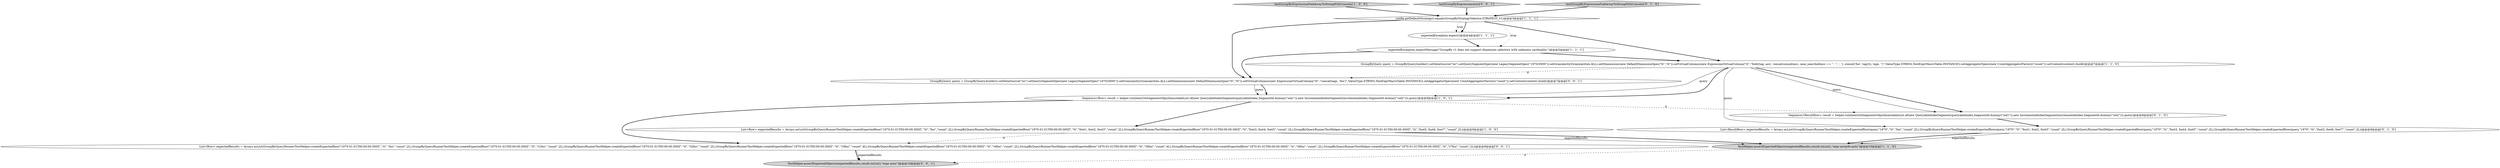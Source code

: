 digraph {
0 [style = filled, label = "config.getDefaultStrategy().equals(GroupByStrategySelector.STRATEGY_V1)@@@3@@@['1', '1', '1']", fillcolor = white, shape = diamond image = "AAA0AAABBB1BBB"];
3 [style = filled, label = "testGroupByExpressionFoldArrayToStringWithConcats['1', '0', '0']", fillcolor = lightgray, shape = diamond image = "AAA0AAABBB1BBB"];
12 [style = filled, label = "testGroupByExpressionAuto['0', '0', '1']", fillcolor = lightgray, shape = diamond image = "AAA0AAABBB3BBB"];
13 [style = filled, label = "TestHelper.assertExpectedObjects(expectedResults,result.toList(),\"expr-auto\")@@@10@@@['0', '0', '1']", fillcolor = lightgray, shape = ellipse image = "AAA0AAABBB3BBB"];
9 [style = filled, label = "testGroupByExpressionFoldArrayToStringWithConcats['0', '1', '0']", fillcolor = lightgray, shape = diamond image = "AAA0AAABBB2BBB"];
1 [style = filled, label = "Sequence<Row> result = helper.runQueryOnSegmentsObjs(ImmutableList.of(new QueryableIndexSegment(queryableIndex,SegmentId.dummy(\"sid1\")),new IncrementalIndexSegment(incrementalIndex,SegmentId.dummy(\"sid2\"))),query)@@@8@@@['1', '0', '1']", fillcolor = white, shape = ellipse image = "AAA0AAABBB1BBB"];
5 [style = filled, label = "GroupByQuery query = GroupByQuery.builder().setDataSource(\"xx\").setQuerySegmentSpec(new LegacySegmentSpec(\"1970/3000\")).setGranularity(Granularities.ALL).setDimensions(new DefaultDimensionSpec(\"tt\",\"tt\")).setVirtualColumns(new ExpressionVirtualColumn(\"tt\",\"fold((tag, acc)  concat(concat(acc, case_searched(acc == '', '', ', '), concat('foo', tag)))), tags, '')\",ValueType.STRING,TestExprMacroTable.INSTANCE)).setAggregatorSpecs(new CountAggregatorFactory(\"count\")).setContext(context).build()@@@7@@@['1', '1', '0']", fillcolor = white, shape = ellipse image = "AAA0AAABBB1BBB"];
11 [style = filled, label = "List<Row> expectedResults = Arrays.asList(GroupByQueryRunnerTestHelper.createExpectedRow(\"1970-01-01T00:00:00.000Z\",\"tt\",\"foo\",\"count\",2L),GroupByQueryRunnerTestHelper.createExpectedRow(\"1970-01-01T00:00:00.000Z\",\"tt\",\"t1foo\",\"count\",2L),GroupByQueryRunnerTestHelper.createExpectedRow(\"1970-01-01T00:00:00.000Z\",\"tt\",\"t2foo\",\"count\",2L),GroupByQueryRunnerTestHelper.createExpectedRow(\"1970-01-01T00:00:00.000Z\",\"tt\",\"t3foo\",\"count\",4L),GroupByQueryRunnerTestHelper.createExpectedRow(\"1970-01-01T00:00:00.000Z\",\"tt\",\"t4foo\",\"count\",2L),GroupByQueryRunnerTestHelper.createExpectedRow(\"1970-01-01T00:00:00.000Z\",\"tt\",\"t5foo\",\"count\",4L),GroupByQueryRunnerTestHelper.createExpectedRow(\"1970-01-01T00:00:00.000Z\",\"tt\",\"t6foo\",\"count\",2L),GroupByQueryRunnerTestHelper.createExpectedRow(\"1970-01-01T00:00:00.000Z\",\"tt\",\"t7foo\",\"count\",2L))@@@9@@@['0', '0', '1']", fillcolor = white, shape = ellipse image = "AAA0AAABBB3BBB"];
8 [style = filled, label = "List<ResultRow> expectedResults = Arrays.asList(GroupByQueryRunnerTestHelper.createExpectedRow(query,\"1970\",\"tt\",\"foo\",\"count\",2L),GroupByQueryRunnerTestHelper.createExpectedRow(query,\"1970\",\"tt\",\"foot1, foot2, foot3\",\"count\",2L),GroupByQueryRunnerTestHelper.createExpectedRow(query,\"1970\",\"tt\",\"foot3, foot4, foot5\",\"count\",2L),GroupByQueryRunnerTestHelper.createExpectedRow(query,\"1970\",\"tt\",\"foot5, foot6, foot7\",\"count\",2L))@@@9@@@['0', '1', '0']", fillcolor = white, shape = ellipse image = "AAA0AAABBB2BBB"];
10 [style = filled, label = "Sequence<ResultRow> result = helper.runQueryOnSegmentsObjs(ImmutableList.of(new QueryableIndexSegment(queryableIndex,SegmentId.dummy(\"sid1\")),new IncrementalIndexSegment(incrementalIndex,SegmentId.dummy(\"sid2\"))),query)@@@8@@@['0', '1', '0']", fillcolor = white, shape = ellipse image = "AAA1AAABBB2BBB"];
2 [style = filled, label = "TestHelper.assertExpectedObjects(expectedResults,result.toList(),\"expr-arrayfn-auto\")@@@10@@@['1', '1', '0']", fillcolor = lightgray, shape = ellipse image = "AAA0AAABBB1BBB"];
7 [style = filled, label = "List<Row> expectedResults = Arrays.asList(GroupByQueryRunnerTestHelper.createExpectedRow(\"1970-01-01T00:00:00.000Z\",\"tt\",\"foo\",\"count\",2L),GroupByQueryRunnerTestHelper.createExpectedRow(\"1970-01-01T00:00:00.000Z\",\"tt\",\"foot1, foot2, foot3\",\"count\",2L),GroupByQueryRunnerTestHelper.createExpectedRow(\"1970-01-01T00:00:00.000Z\",\"tt\",\"foot3, foot4, foot5\",\"count\",2L),GroupByQueryRunnerTestHelper.createExpectedRow(\"1970-01-01T00:00:00.000Z\",\"tt\",\"foot5, foot6, foot7\",\"count\",2L))@@@9@@@['1', '0', '0']", fillcolor = white, shape = ellipse image = "AAA0AAABBB1BBB"];
14 [style = filled, label = "GroupByQuery query = GroupByQuery.builder().setDataSource(\"xx\").setQuerySegmentSpec(new LegacySegmentSpec(\"1970/3000\")).setGranularity(Granularities.ALL).setDimensions(new DefaultDimensionSpec(\"tt\",\"tt\")).setVirtualColumns(new ExpressionVirtualColumn(\"tt\",\"concat(tags, 'foo')\",ValueType.STRING,TestExprMacroTable.INSTANCE)).setAggregatorSpecs(new CountAggregatorFactory(\"count\")).setContext(context).build()@@@7@@@['0', '0', '1']", fillcolor = white, shape = ellipse image = "AAA0AAABBB3BBB"];
6 [style = filled, label = "expectedException.expectMessage(\"GroupBy v1 does not support dimension selectors with unknown cardinality.\")@@@5@@@['1', '1', '1']", fillcolor = white, shape = ellipse image = "AAA0AAABBB1BBB"];
4 [style = filled, label = "expectedException.expect()@@@4@@@['1', '1', '1']", fillcolor = white, shape = ellipse image = "AAA0AAABBB1BBB"];
12->0 [style = bold, label=""];
4->6 [style = bold, label=""];
0->6 [style = dotted, label="true"];
0->4 [style = bold, label=""];
5->14 [style = dashed, label="0"];
5->8 [style = solid, label="query"];
5->1 [style = bold, label=""];
8->2 [style = solid, label="expectedResults"];
5->1 [style = solid, label="query"];
10->8 [style = bold, label=""];
7->11 [style = dashed, label="0"];
5->10 [style = solid, label="query"];
9->0 [style = bold, label=""];
5->10 [style = bold, label=""];
1->11 [style = bold, label=""];
14->1 [style = bold, label=""];
8->2 [style = bold, label=""];
6->14 [style = bold, label=""];
7->2 [style = solid, label="expectedResults"];
3->0 [style = bold, label=""];
11->13 [style = solid, label="expectedResults"];
1->10 [style = dashed, label="0"];
11->13 [style = bold, label=""];
6->5 [style = bold, label=""];
0->4 [style = dotted, label="true"];
1->7 [style = bold, label=""];
0->5 [style = bold, label=""];
0->14 [style = bold, label=""];
2->13 [style = dashed, label="0"];
14->1 [style = solid, label="query"];
7->2 [style = bold, label=""];
}
